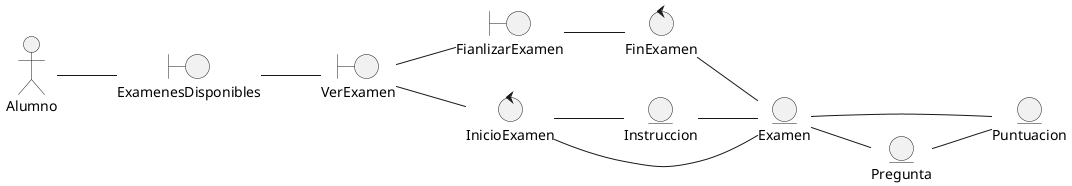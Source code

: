 @startuml
left to right direction
hide footbox
hide link
Actor Alumno
boundary ExamenesDisponibles
boundary VerExamen
boundary FianlizarExamen
entity Instruccion
entity Examen
entity Puntuacion
entity Pregunta
control InicioExamen
control FinExamen

Alumno  -- ExamenesDisponibles
ExamenesDisponibles -- VerExamen
VerExamen -- InicioExamen
InicioExamen -- Instruccion
InicioExamen -- Examen
Instruccion -- Examen
Examen -- Pregunta
Examen -- Puntuacion
Pregunta -- Puntuacion
VerExamen -- FianlizarExamen
FianlizarExamen -- FinExamen
FinExamen -- Examen

@enduml